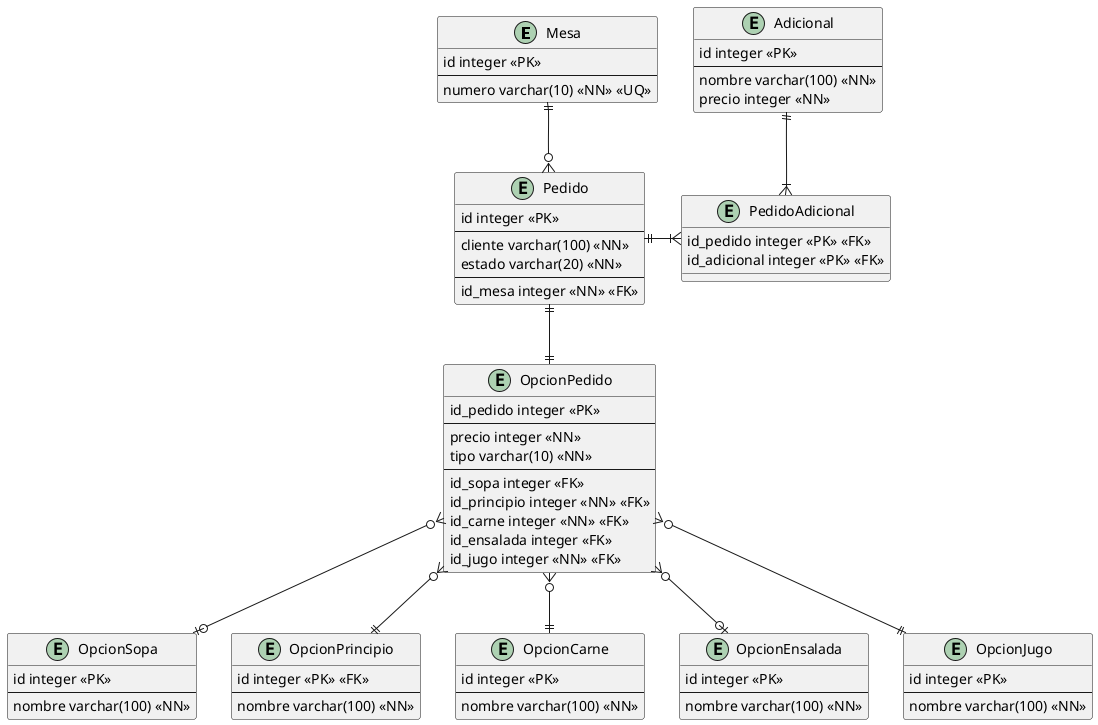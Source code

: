 @startuml "Diagrama relacional"

entity Mesa {
    id integer <<PK>> 
    --
    numero varchar(10) <<NN>> <<UQ>>
}

entity Pedido {
    id integer <<PK>>
    --
    cliente varchar(100) <<NN>>
    estado varchar(20) <<NN>>
    --
    id_mesa integer <<NN>> <<FK>>
}

entity Adicional {
    id integer <<PK>>
    --
    nombre varchar(100) <<NN>>
    precio integer <<NN>>
}

entity PedidoAdicional {
    id_pedido integer <<PK>> <<FK>>
    id_adicional integer <<PK>> <<FK>>
}

entity OpcionPedido {
    id_pedido integer <<PK>>
    --
    precio integer <<NN>>
    tipo varchar(10) <<NN>>
    --
    id_sopa integer <<FK>>
    id_principio integer <<NN>> <<FK>>
    id_carne integer <<NN>> <<FK>>
    id_ensalada integer <<FK>>
    id_jugo integer <<NN>> <<FK>>
}

entity OpcionSopa {
    id integer <<PK>>
    --
    nombre varchar(100) <<NN>>
}

entity OpcionPrincipio {
    id integer <<PK>> <<FK>>
    --
    nombre varchar(100) <<NN>>
}

entity OpcionCarne {
    id integer <<PK>>
    --
    nombre varchar(100) <<NN>>
}

entity OpcionEnsalada {
    id integer <<PK>>
    --
    nombre varchar(100) <<NN>>
}

entity OpcionJugo {
    id integer <<PK>>
    --
    nombre varchar(100) <<NN>>
}

Mesa ||--o{ Pedido
Pedido ||-right-|{ PedidoAdicional
Adicional ||--|{ PedidoAdicional
Pedido ||--|| OpcionPedido

OpcionPedido }o--o| OpcionSopa
OpcionPedido }o--|| OpcionPrincipio
OpcionPedido }o--|| OpcionCarne
OpcionPedido }o--o| OpcionEnsalada
OpcionPedido }o--|| OpcionJugo

@enduml



